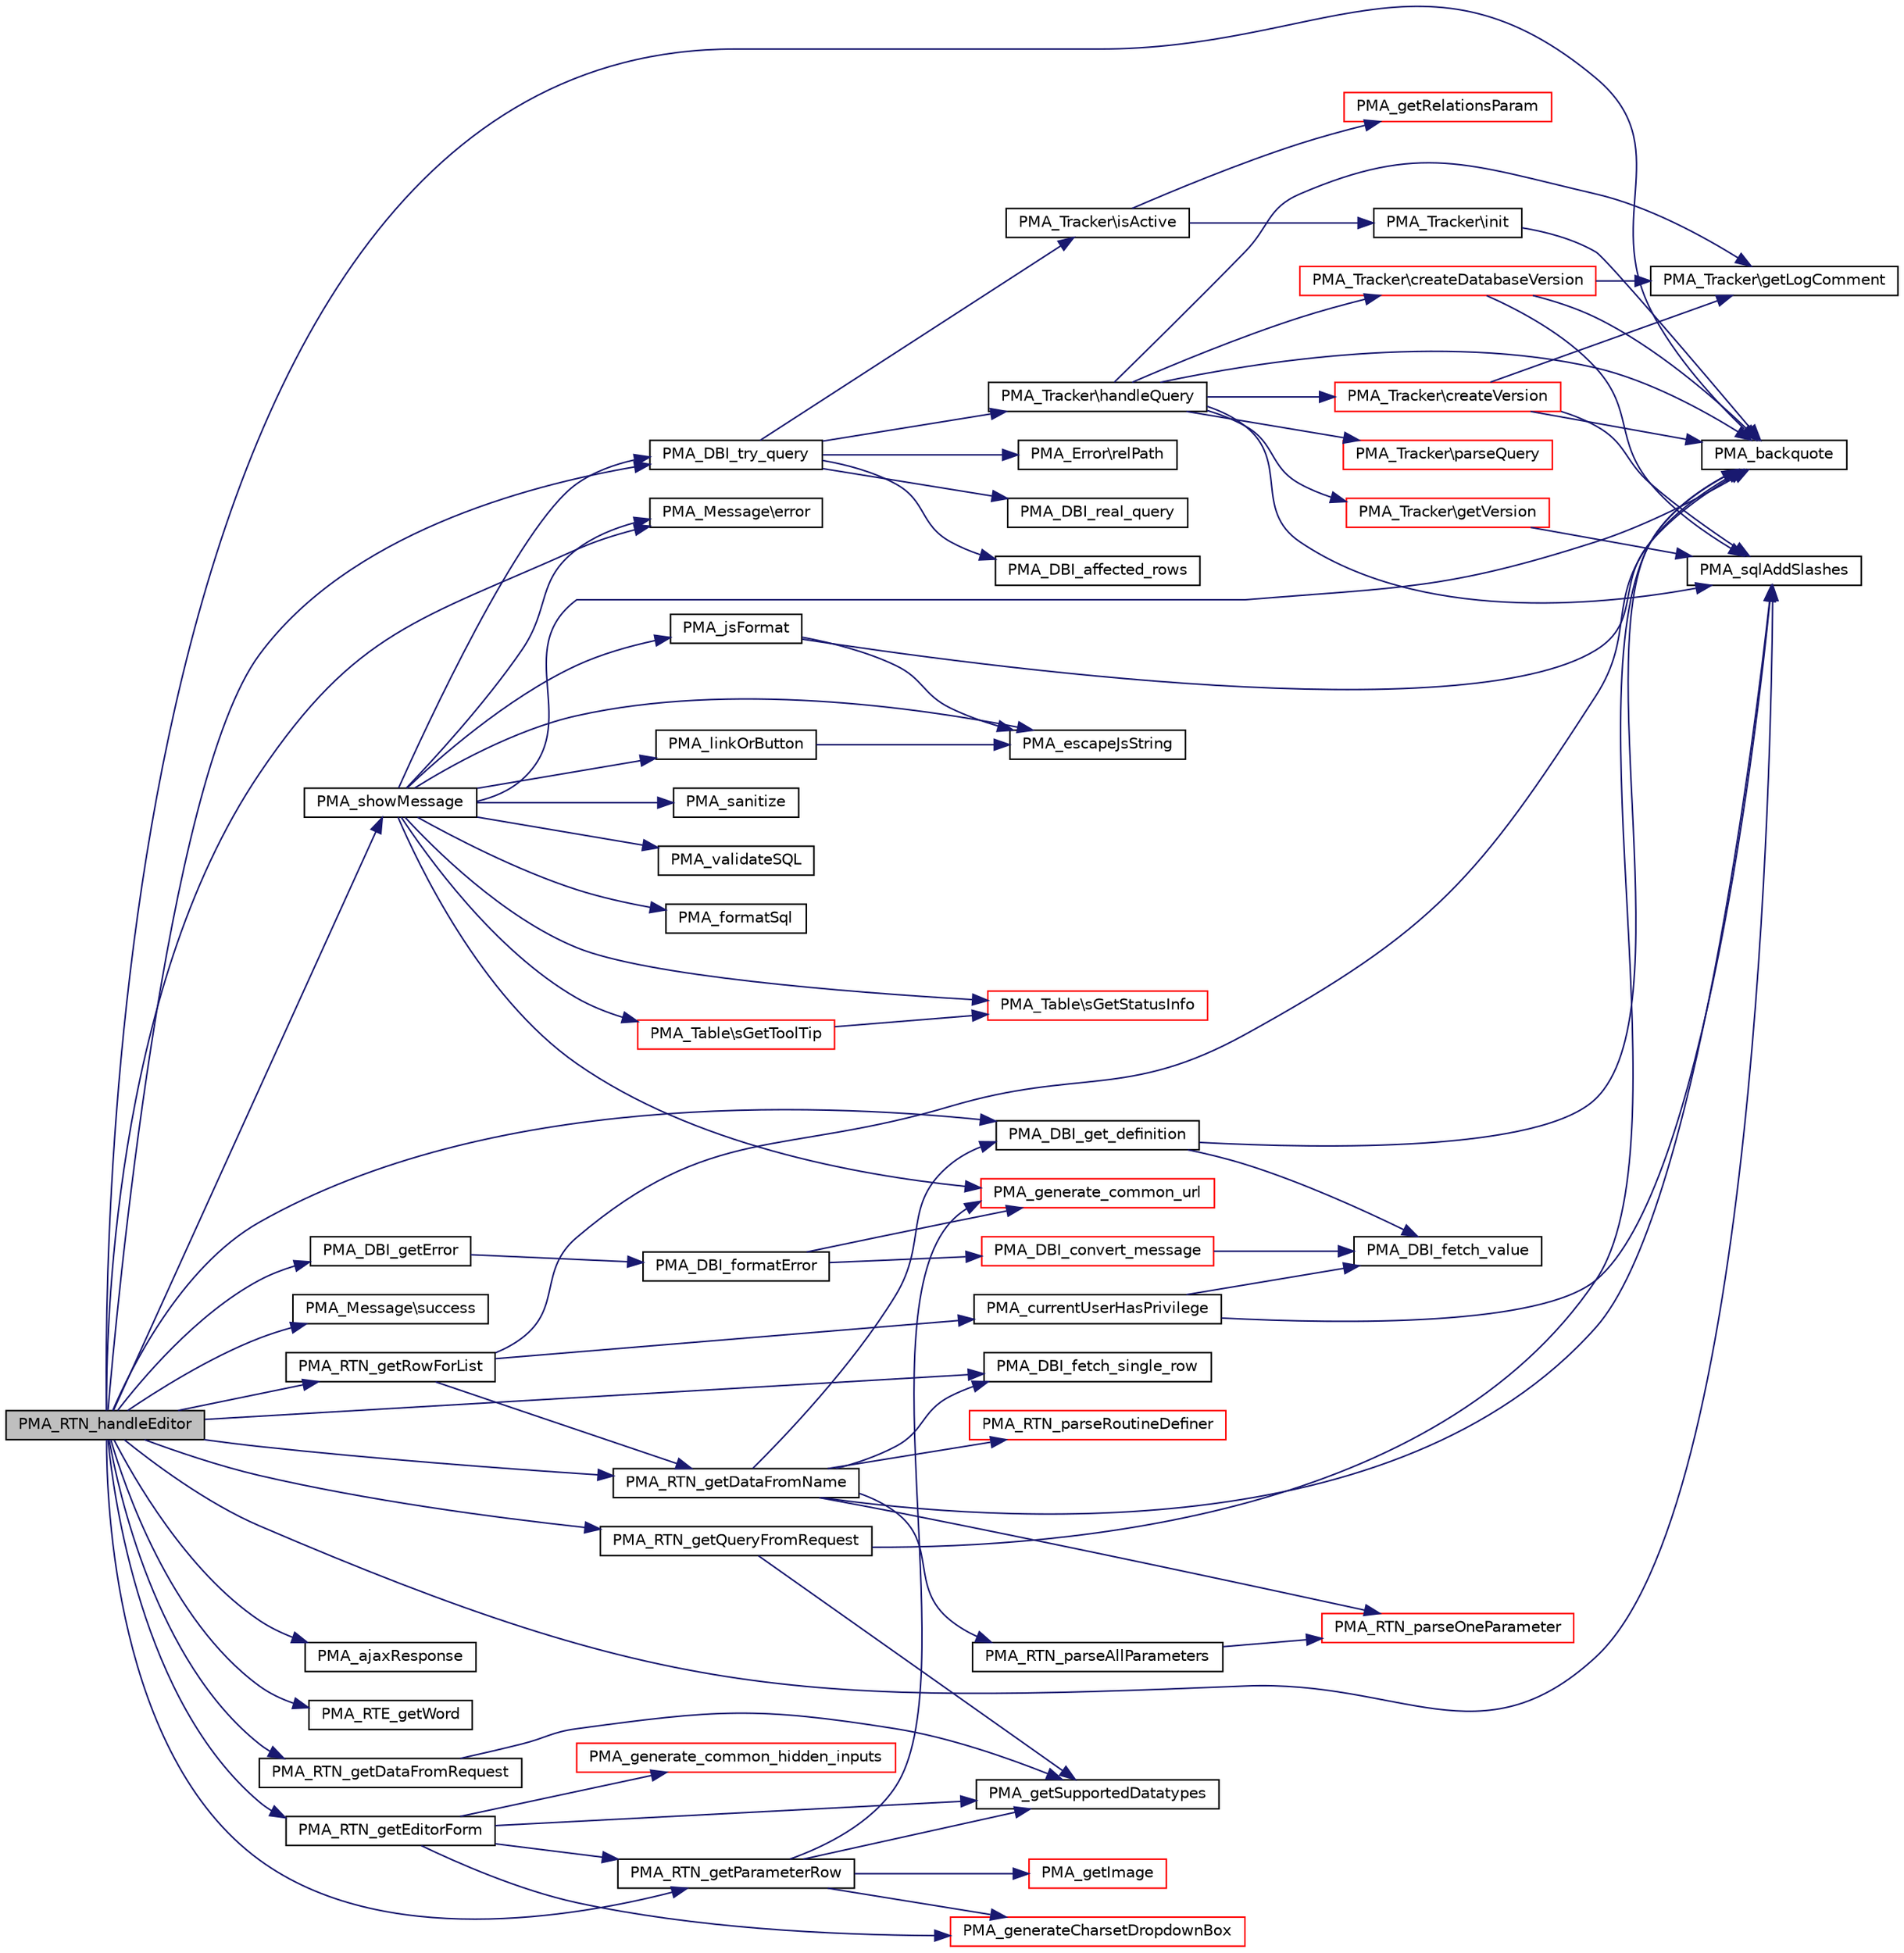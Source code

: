 digraph G
{
  edge [fontname="Helvetica",fontsize="10",labelfontname="Helvetica",labelfontsize="10"];
  node [fontname="Helvetica",fontsize="10",shape=record];
  rankdir="LR";
  Node1 [label="PMA_RTN_handleEditor",height=0.2,width=0.4,color="black", fillcolor="grey75", style="filled" fontcolor="black"];
  Node1 -> Node2 [color="midnightblue",fontsize="10",style="solid",fontname="Helvetica"];
  Node2 [label="PMA_RTN_getQueryFromRequest",height=0.2,width=0.4,color="black", fillcolor="white", style="filled",URL="$rte__routines_8lib_8php.html#aa31b32cbdcd1439cea5680f8d703648d",tooltip="Composes the query necessary to create a routine from an HTTP request."];
  Node2 -> Node3 [color="midnightblue",fontsize="10",style="solid",fontname="Helvetica"];
  Node3 [label="PMA_backquote",height=0.2,width=0.4,color="black", fillcolor="white", style="filled",URL="$common_8lib_8php.html#a81c4628f679a153bb4475c5ee2ae49ec",tooltip="Adds backquotes on both sides of a database, table or field name."];
  Node2 -> Node4 [color="midnightblue",fontsize="10",style="solid",fontname="Helvetica"];
  Node4 [label="PMA_getSupportedDatatypes",height=0.2,width=0.4,color="black", fillcolor="white", style="filled",URL="$common_8lib_8php.html#a36d5c04ac111a078ef9448d8a448bce5",tooltip="This function processes the datatypes supported by the DB, as specified in $cfg[&#39;ColumnTypes&#39;] and ei..."];
  Node1 -> Node5 [color="midnightblue",fontsize="10",style="solid",fontname="Helvetica"];
  Node5 [label="PMA_DBI_get_definition",height=0.2,width=0.4,color="black", fillcolor="white", style="filled",URL="$database__interface_8lib_8php.html#a6c0f9fb5171128a50f3fdb22c9faf4f6",tooltip="returns the definition of a specific PROCEDURE, FUNCTION, EVENT or VIEW"];
  Node5 -> Node3 [color="midnightblue",fontsize="10",style="solid",fontname="Helvetica"];
  Node5 -> Node6 [color="midnightblue",fontsize="10",style="solid",fontname="Helvetica"];
  Node6 [label="PMA_DBI_fetch_value",height=0.2,width=0.4,color="black", fillcolor="white", style="filled",URL="$database__interface_8lib_8php.html#a772f12a953dd2908745bb16a8fa7b63a",tooltip="returns a single value from the given result or query, if the query or the result has more than one r..."];
  Node1 -> Node3 [color="midnightblue",fontsize="10",style="solid",fontname="Helvetica"];
  Node1 -> Node7 [color="midnightblue",fontsize="10",style="solid",fontname="Helvetica"];
  Node7 [label="PMA_DBI_try_query",height=0.2,width=0.4,color="black", fillcolor="white", style="filled",URL="$database__interface_8lib_8php.html#af4f8622d2f5df7858e4e6ca425ac0274",tooltip="runs a query and returns the result"];
  Node7 -> Node8 [color="midnightblue",fontsize="10",style="solid",fontname="Helvetica"];
  Node8 [label="PMA_DBI_real_query",height=0.2,width=0.4,color="black", fillcolor="white", style="filled",URL="$drizzle_8dbi_8lib_8php.html#a08ba0b503ffbca6710452ba365580035",tooltip="runs a query and returns the result"];
  Node7 -> Node9 [color="midnightblue",fontsize="10",style="solid",fontname="Helvetica"];
  Node9 [label="PMA_DBI_affected_rows",height=0.2,width=0.4,color="black", fillcolor="white", style="filled",URL="$drizzle_8dbi_8lib_8php.html#a861ab5849e4d7f8dab6daaac0071bc15",tooltip="returns the number of rows affected by last query"];
  Node7 -> Node10 [color="midnightblue",fontsize="10",style="solid",fontname="Helvetica"];
  Node10 [label="PMA_Error\\relPath",height=0.2,width=0.4,color="black", fillcolor="white", style="filled",URL="$classPMA__Error.html#a772a7752d93cec8385e0f13af46d376a",tooltip="return short relative path to phpMyAdmin basedir"];
  Node7 -> Node11 [color="midnightblue",fontsize="10",style="solid",fontname="Helvetica"];
  Node11 [label="PMA_Tracker\\isActive",height=0.2,width=0.4,color="black", fillcolor="white", style="filled",URL="$classPMA__Tracker.html#ae5dd143f48e845ae4346da01dfef5d4a",tooltip="Gets the on/off value of the Tracker module, starts initialization."];
  Node11 -> Node12 [color="midnightblue",fontsize="10",style="solid",fontname="Helvetica"];
  Node12 [label="PMA_getRelationsParam",height=0.2,width=0.4,color="red", fillcolor="white", style="filled",URL="$relation_8lib_8php.html#ad4dd08fb9ba9908cd15afb5ac92a2656"];
  Node11 -> Node13 [color="midnightblue",fontsize="10",style="solid",fontname="Helvetica"];
  Node13 [label="PMA_Tracker\\init",height=0.2,width=0.4,color="black", fillcolor="white", style="filled",URL="$classPMA__Tracker.html#a16fc618785cb34b7b36b2fb833600d33",tooltip="Initializes settings."];
  Node13 -> Node3 [color="midnightblue",fontsize="10",style="solid",fontname="Helvetica"];
  Node7 -> Node14 [color="midnightblue",fontsize="10",style="solid",fontname="Helvetica"];
  Node14 [label="PMA_Tracker\\handleQuery",height=0.2,width=0.4,color="black", fillcolor="white", style="filled",URL="$classPMA__Tracker.html#a45bbf8cbb24c0cc3e379a0abf0ecee10",tooltip="Analyzes a given SQL statement and saves tracking data."];
  Node14 -> Node15 [color="midnightblue",fontsize="10",style="solid",fontname="Helvetica"];
  Node15 [label="PMA_Tracker\\parseQuery",height=0.2,width=0.4,color="red", fillcolor="white", style="filled",URL="$classPMA__Tracker.html#a0ed18d54f03c8774c52bb5e77af57b13",tooltip="Parses a query."];
  Node14 -> Node16 [color="midnightblue",fontsize="10",style="solid",fontname="Helvetica"];
  Node16 [label="PMA_Tracker\\getVersion",height=0.2,width=0.4,color="red", fillcolor="white", style="filled",URL="$classPMA__Tracker.html#a315294423a060736a4c5a35ec099943e",tooltip="Gets the newest version of a tracking job (in other words: gets the HEAD version)."];
  Node16 -> Node17 [color="midnightblue",fontsize="10",style="solid",fontname="Helvetica"];
  Node17 [label="PMA_sqlAddSlashes",height=0.2,width=0.4,color="black", fillcolor="white", style="filled",URL="$common_8lib_8php.html#a799062f79f401d1f20735d292d008eaf",tooltip="Add slashes before &quot;&#39;&quot; and &quot;\&quot; characters so a value containing them can be used in a sql comparison..."];
  Node14 -> Node18 [color="midnightblue",fontsize="10",style="solid",fontname="Helvetica"];
  Node18 [label="PMA_Tracker\\createVersion",height=0.2,width=0.4,color="red", fillcolor="white", style="filled",URL="$classPMA__Tracker.html#a42ffa6e4d6005801f830d64cb43160b5",tooltip="Creates tracking version of a table / view (in other words: create a job to track future changes on t..."];
  Node18 -> Node19 [color="midnightblue",fontsize="10",style="solid",fontname="Helvetica"];
  Node19 [label="PMA_Tracker\\getLogComment",height=0.2,width=0.4,color="black", fillcolor="white", style="filled",URL="$classPMA__Tracker.html#a09cf326169bfdd91ab8ac6a11b08df09",tooltip="Returns the comment line for the log."];
  Node18 -> Node3 [color="midnightblue",fontsize="10",style="solid",fontname="Helvetica"];
  Node18 -> Node17 [color="midnightblue",fontsize="10",style="solid",fontname="Helvetica"];
  Node14 -> Node20 [color="midnightblue",fontsize="10",style="solid",fontname="Helvetica"];
  Node20 [label="PMA_Tracker\\createDatabaseVersion",height=0.2,width=0.4,color="red", fillcolor="white", style="filled",URL="$classPMA__Tracker.html#a3aacc0c0e3b67d82419856773f536166",tooltip="Creates tracking version of a database (in other words: create a job to track future changes on the d..."];
  Node20 -> Node19 [color="midnightblue",fontsize="10",style="solid",fontname="Helvetica"];
  Node20 -> Node3 [color="midnightblue",fontsize="10",style="solid",fontname="Helvetica"];
  Node20 -> Node17 [color="midnightblue",fontsize="10",style="solid",fontname="Helvetica"];
  Node14 -> Node19 [color="midnightblue",fontsize="10",style="solid",fontname="Helvetica"];
  Node14 -> Node3 [color="midnightblue",fontsize="10",style="solid",fontname="Helvetica"];
  Node14 -> Node17 [color="midnightblue",fontsize="10",style="solid",fontname="Helvetica"];
  Node1 -> Node21 [color="midnightblue",fontsize="10",style="solid",fontname="Helvetica"];
  Node21 [label="PMA_DBI_getError",height=0.2,width=0.4,color="black", fillcolor="white", style="filled",URL="$drizzle_8dbi_8lib_8php.html#a704868d694079bc38c1947d370b8bf79",tooltip="returns last error message or false if no errors occured"];
  Node21 -> Node22 [color="midnightblue",fontsize="10",style="solid",fontname="Helvetica"];
  Node22 [label="PMA_DBI_formatError",height=0.2,width=0.4,color="black", fillcolor="white", style="filled",URL="$database__interface_8lib_8php.html#a53d2263f39303e561d76439d28f4a1be",tooltip="Formats database error message in a friendly way."];
  Node22 -> Node23 [color="midnightblue",fontsize="10",style="solid",fontname="Helvetica"];
  Node23 [label="PMA_DBI_convert_message",height=0.2,width=0.4,color="red", fillcolor="white", style="filled",URL="$database__interface_8lib_8php.html#a6f4e94ffe2e5c28f0ce9f23c2e65e74a",tooltip="converts charset of a mysql message, usually coming from mysql_error(), into PMA charset, usally UTF-8 uses language to charset mapping from mysql/share/errmsg.txt and charset names to ISO charset from information_schema.CHARACTER_SETS"];
  Node23 -> Node6 [color="midnightblue",fontsize="10",style="solid",fontname="Helvetica"];
  Node22 -> Node24 [color="midnightblue",fontsize="10",style="solid",fontname="Helvetica"];
  Node24 [label="PMA_generate_common_url",height=0.2,width=0.4,color="red", fillcolor="white", style="filled",URL="$url__generating_8lib_8php.html#ad5c0cfef7cb600a158a1ef5fa321a094",tooltip="Generates text with URL parameters."];
  Node1 -> Node25 [color="midnightblue",fontsize="10",style="solid",fontname="Helvetica"];
  Node25 [label="PMA_Message\\success",height=0.2,width=0.4,color="black", fillcolor="white", style="filled",URL="$classPMA__Message.html#a18c1022045762ab6747a98cb4464819e",tooltip="get PMA_Message of type success"];
  Node1 -> Node26 [color="midnightblue",fontsize="10",style="solid",fontname="Helvetica"];
  Node26 [label="PMA_Message\\error",height=0.2,width=0.4,color="black", fillcolor="white", style="filled",URL="$classPMA__Message.html#ac1eedc27bd176676149c300379b98661",tooltip="get PMA_Message of type error"];
  Node1 -> Node27 [color="midnightblue",fontsize="10",style="solid",fontname="Helvetica"];
  Node27 [label="PMA_showMessage",height=0.2,width=0.4,color="black", fillcolor="white", style="filled",URL="$common_8lib_8php.html#ac856542e67ea0192bc0fc7fd1fb21d09",tooltip="displays the message and the query usually the message is the result of the query executed..."];
  Node27 -> Node28 [color="midnightblue",fontsize="10",style="solid",fontname="Helvetica"];
  Node28 [label="PMA_Table\\sGetToolTip",height=0.2,width=0.4,color="red", fillcolor="white", style="filled",URL="$classPMA__Table.html#a162e3cb99911afe8ac6fb7de1ac9c421"];
  Node28 -> Node29 [color="midnightblue",fontsize="10",style="solid",fontname="Helvetica"];
  Node29 [label="PMA_Table\\sGetStatusInfo",height=0.2,width=0.4,color="red", fillcolor="white", style="filled",URL="$classPMA__Table.html#a5bcf320752029cac160933f74afc8742",tooltip="Returns full table status info, or specific if $info provided this info is collected from information..."];
  Node27 -> Node30 [color="midnightblue",fontsize="10",style="solid",fontname="Helvetica"];
  Node30 [label="PMA_jsFormat",height=0.2,width=0.4,color="black", fillcolor="white", style="filled",URL="$js__escape_8lib_8php.html#adefa5e0c287e2534fb2d5a518cebc968",tooltip="Format a string so it can be a string inside JavaScript code inside an eventhandler (onclick..."];
  Node30 -> Node31 [color="midnightblue",fontsize="10",style="solid",fontname="Helvetica"];
  Node31 [label="PMA_escapeJsString",height=0.2,width=0.4,color="black", fillcolor="white", style="filled",URL="$js__escape_8lib_8php.html#a31d2bbc7cf239a64153dd958670f9ac7",tooltip="escapes a string to be inserted as string a JavaScript block enclosed by &lt;![CDATA[ ..."];
  Node30 -> Node3 [color="midnightblue",fontsize="10",style="solid",fontname="Helvetica"];
  Node27 -> Node3 [color="midnightblue",fontsize="10",style="solid",fontname="Helvetica"];
  Node27 -> Node29 [color="midnightblue",fontsize="10",style="solid",fontname="Helvetica"];
  Node27 -> Node7 [color="midnightblue",fontsize="10",style="solid",fontname="Helvetica"];
  Node27 -> Node32 [color="midnightblue",fontsize="10",style="solid",fontname="Helvetica"];
  Node32 [label="PMA_sanitize",height=0.2,width=0.4,color="black", fillcolor="white", style="filled",URL="$sanitizing_8lib_8php.html#ac0444f97c4d50f0e109dc0ec5d86b665",tooltip="Sanitizes $message, taking into account our special codes for formatting."];
  Node27 -> Node33 [color="midnightblue",fontsize="10",style="solid",fontname="Helvetica"];
  Node33 [label="PMA_validateSQL",height=0.2,width=0.4,color="black", fillcolor="white", style="filled",URL="$sqlvalidator_8lib_8php.html#aa5008486df74dd63c944eb4fa36a81de",tooltip="We need the PEAR libraries, so do a minimum version check first I&#39;m not sure if PEAR was available be..."];
  Node27 -> Node26 [color="midnightblue",fontsize="10",style="solid",fontname="Helvetica"];
  Node27 -> Node34 [color="midnightblue",fontsize="10",style="solid",fontname="Helvetica"];
  Node34 [label="PMA_formatSql",height=0.2,width=0.4,color="black", fillcolor="white", style="filled",URL="$common_8lib_8php.html#a7318464fb4bfbdb4c33b3257ad533ab6",tooltip="format sql strings"];
  Node27 -> Node24 [color="midnightblue",fontsize="10",style="solid",fontname="Helvetica"];
  Node27 -> Node35 [color="midnightblue",fontsize="10",style="solid",fontname="Helvetica"];
  Node35 [label="PMA_linkOrButton",height=0.2,width=0.4,color="black", fillcolor="white", style="filled",URL="$common_8lib_8php.html#a59beb470df32fdd938f89fab0f1dc7a8",tooltip="Displays a link, or a button if the link&#39;s URL is too large, to accommodate some browsers&#39; limitation..."];
  Node35 -> Node31 [color="midnightblue",fontsize="10",style="solid",fontname="Helvetica"];
  Node27 -> Node31 [color="midnightblue",fontsize="10",style="solid",fontname="Helvetica"];
  Node1 -> Node17 [color="midnightblue",fontsize="10",style="solid",fontname="Helvetica"];
  Node1 -> Node36 [color="midnightblue",fontsize="10",style="solid",fontname="Helvetica"];
  Node36 [label="PMA_DBI_fetch_single_row",height=0.2,width=0.4,color="black", fillcolor="white", style="filled",URL="$database__interface_8lib_8php.html#af7470c691b76d49d21241321e9131b91",tooltip="returns only the first row from the result"];
  Node1 -> Node37 [color="midnightblue",fontsize="10",style="solid",fontname="Helvetica"];
  Node37 [label="PMA_RTN_getRowForList",height=0.2,width=0.4,color="black", fillcolor="white", style="filled",URL="$rte__list_8lib_8php.html#aece2dab96a3cb0b4141f7daff960ec3b",tooltip="Creates the contents for a row in the list of routines."];
  Node37 -> Node3 [color="midnightblue",fontsize="10",style="solid",fontname="Helvetica"];
  Node37 -> Node38 [color="midnightblue",fontsize="10",style="solid",fontname="Helvetica"];
  Node38 [label="PMA_currentUserHasPrivilege",height=0.2,width=0.4,color="black", fillcolor="white", style="filled",URL="$common_8lib_8php.html#adb439e4cf115f57d100f152270bbbd6c",tooltip="Checks if the current user has a specific privilege and returns true if the user indeed has that priv..."];
  Node38 -> Node6 [color="midnightblue",fontsize="10",style="solid",fontname="Helvetica"];
  Node38 -> Node17 [color="midnightblue",fontsize="10",style="solid",fontname="Helvetica"];
  Node37 -> Node39 [color="midnightblue",fontsize="10",style="solid",fontname="Helvetica"];
  Node39 [label="PMA_RTN_getDataFromName",height=0.2,width=0.4,color="black", fillcolor="white", style="filled",URL="$rte__routines_8lib_8php.html#a5d0418d9efa5cf6da8f03fd3bc6c098f",tooltip="This function will generate the values that are required to complete the &quot;Edit routine&quot; form given th..."];
  Node39 -> Node17 [color="midnightblue",fontsize="10",style="solid",fontname="Helvetica"];
  Node39 -> Node36 [color="midnightblue",fontsize="10",style="solid",fontname="Helvetica"];
  Node39 -> Node5 [color="midnightblue",fontsize="10",style="solid",fontname="Helvetica"];
  Node39 -> Node40 [color="midnightblue",fontsize="10",style="solid",fontname="Helvetica"];
  Node40 [label="PMA_RTN_parseAllParameters",height=0.2,width=0.4,color="black", fillcolor="white", style="filled",URL="$rte__routines_8lib_8php.html#abd7d0a5847900411499b4274f2d53b82",tooltip="This function looks through the contents of a parsed SHOW CREATE [PROCEDURE | FUNCTION] query and ext..."];
  Node40 -> Node41 [color="midnightblue",fontsize="10",style="solid",fontname="Helvetica"];
  Node41 [label="PMA_RTN_parseOneParameter",height=0.2,width=0.4,color="red", fillcolor="white", style="filled",URL="$rte__routines_8lib_8php.html#ac42a9a3c9a0686e174294af68decda79",tooltip="This function parses a string containing one parameter of a routine, as returned by PMA_RTN_parseAllP..."];
  Node39 -> Node41 [color="midnightblue",fontsize="10",style="solid",fontname="Helvetica"];
  Node39 -> Node42 [color="midnightblue",fontsize="10",style="solid",fontname="Helvetica"];
  Node42 [label="PMA_RTN_parseRoutineDefiner",height=0.2,width=0.4,color="red", fillcolor="white", style="filled",URL="$rte__routines_8lib_8php.html#af063be29fc0254d2e52f976d61f88638",tooltip="This function looks through the contents of a parsed SHOW CREATE [PROCEDURE | FUNCTION] query and ext..."];
  Node1 -> Node43 [color="midnightblue",fontsize="10",style="solid",fontname="Helvetica"];
  Node43 [label="PMA_ajaxResponse",height=0.2,width=0.4,color="black", fillcolor="white", style="filled",URL="$common_8lib_8php.html#a8e357ad2d42095d9078580361cb77a96",tooltip="function that generates a json output for an ajax request and ends script execution"];
  Node1 -> Node44 [color="midnightblue",fontsize="10",style="solid",fontname="Helvetica"];
  Node44 [label="PMA_RTE_getWord",height=0.2,width=0.4,color="black", fillcolor="white", style="filled",URL="$rte__words_8lib_8php.html#ab6a2a32b9f96511f5c43c92b80575f67",tooltip="This function is used to retreive some language strings that are used in functionalities that are com..."];
  Node1 -> Node45 [color="midnightblue",fontsize="10",style="solid",fontname="Helvetica"];
  Node45 [label="PMA_RTN_getDataFromRequest",height=0.2,width=0.4,color="black", fillcolor="white", style="filled",URL="$rte__routines_8lib_8php.html#a01d42dc59fa9947d38dd14b903485983",tooltip="This function will generate the values that are required to complete the editor form."];
  Node45 -> Node4 [color="midnightblue",fontsize="10",style="solid",fontname="Helvetica"];
  Node1 -> Node39 [color="midnightblue",fontsize="10",style="solid",fontname="Helvetica"];
  Node1 -> Node46 [color="midnightblue",fontsize="10",style="solid",fontname="Helvetica"];
  Node46 [label="PMA_RTN_getEditorForm",height=0.2,width=0.4,color="black", fillcolor="white", style="filled",URL="$rte__routines_8lib_8php.html#af471b0f5da237aa92831b395e2281b51",tooltip="Displays a form used to add/edit a routine."];
  Node46 -> Node47 [color="midnightblue",fontsize="10",style="solid",fontname="Helvetica"];
  Node47 [label="PMA_generate_common_hidden_inputs",height=0.2,width=0.4,color="red", fillcolor="white", style="filled",URL="$url__generating_8lib_8php.html#ad7326a27700edd06dee0217de194756b",tooltip="Generates text with hidden inputs."];
  Node46 -> Node48 [color="midnightblue",fontsize="10",style="solid",fontname="Helvetica"];
  Node48 [label="PMA_RTN_getParameterRow",height=0.2,width=0.4,color="black", fillcolor="white", style="filled",URL="$rte__routines_8lib_8php.html#affd7429d12fc2620ad784ac45af5b0fc",tooltip="Creates one row for the parameter table used in the routine editor."];
  Node48 -> Node4 [color="midnightblue",fontsize="10",style="solid",fontname="Helvetica"];
  Node48 -> Node24 [color="midnightblue",fontsize="10",style="solid",fontname="Helvetica"];
  Node48 -> Node49 [color="midnightblue",fontsize="10",style="solid",fontname="Helvetica"];
  Node49 [label="PMA_getImage",height=0.2,width=0.4,color="red", fillcolor="white", style="filled",URL="$common_8lib_8php.html#a54fdec9763bf305a5082d23a5d7d5957",tooltip="Returns an HTML IMG tag for a particular image from a theme, which may be an actual file or an icon f..."];
  Node48 -> Node50 [color="midnightblue",fontsize="10",style="solid",fontname="Helvetica"];
  Node50 [label="PMA_generateCharsetDropdownBox",height=0.2,width=0.4,color="red", fillcolor="white", style="filled",URL="$mysql__charsets_8lib_8php.html#a7fce7a93733d82ae5258d8076c32e021"];
  Node46 -> Node4 [color="midnightblue",fontsize="10",style="solid",fontname="Helvetica"];
  Node46 -> Node50 [color="midnightblue",fontsize="10",style="solid",fontname="Helvetica"];
  Node1 -> Node48 [color="midnightblue",fontsize="10",style="solid",fontname="Helvetica"];
}
